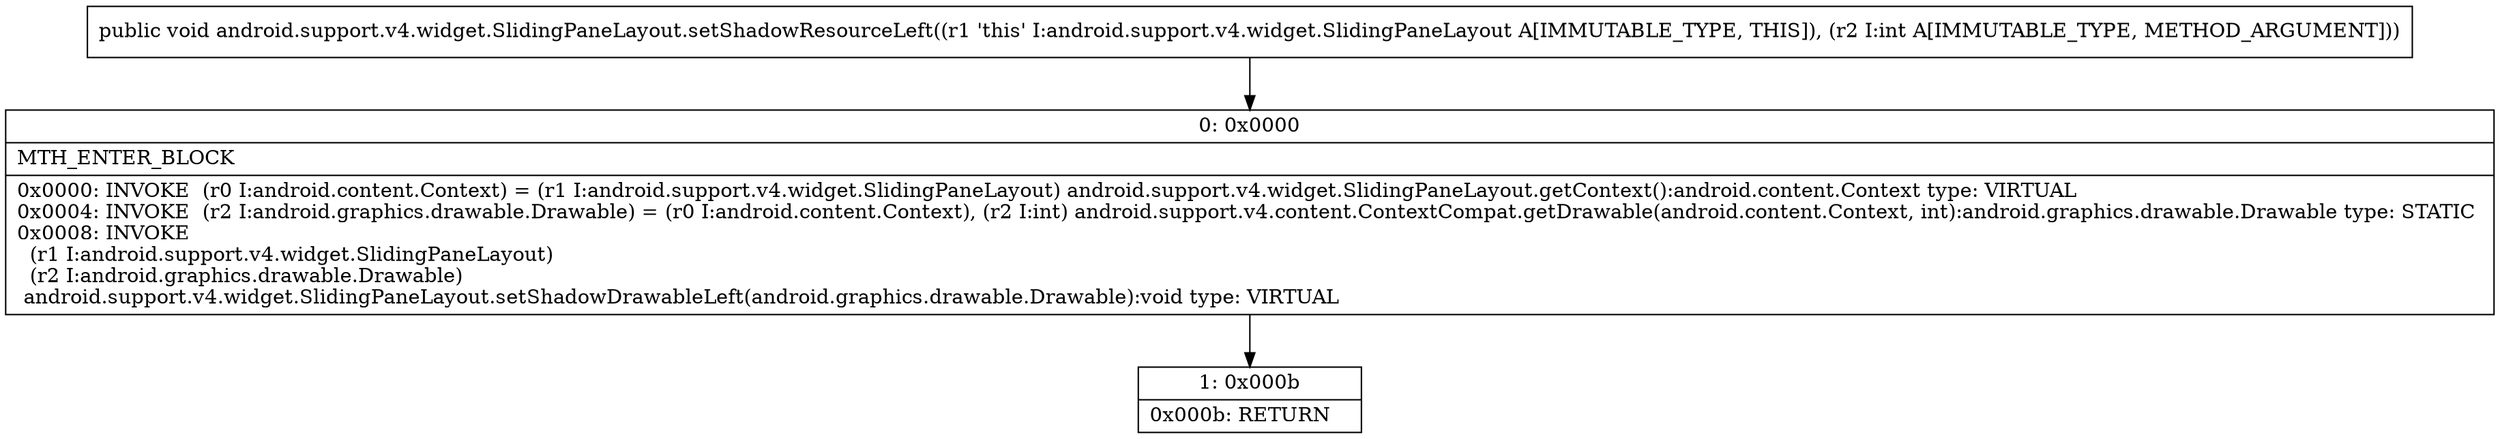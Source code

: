 digraph "CFG forandroid.support.v4.widget.SlidingPaneLayout.setShadowResourceLeft(I)V" {
Node_0 [shape=record,label="{0\:\ 0x0000|MTH_ENTER_BLOCK\l|0x0000: INVOKE  (r0 I:android.content.Context) = (r1 I:android.support.v4.widget.SlidingPaneLayout) android.support.v4.widget.SlidingPaneLayout.getContext():android.content.Context type: VIRTUAL \l0x0004: INVOKE  (r2 I:android.graphics.drawable.Drawable) = (r0 I:android.content.Context), (r2 I:int) android.support.v4.content.ContextCompat.getDrawable(android.content.Context, int):android.graphics.drawable.Drawable type: STATIC \l0x0008: INVOKE  \l  (r1 I:android.support.v4.widget.SlidingPaneLayout)\l  (r2 I:android.graphics.drawable.Drawable)\l android.support.v4.widget.SlidingPaneLayout.setShadowDrawableLeft(android.graphics.drawable.Drawable):void type: VIRTUAL \l}"];
Node_1 [shape=record,label="{1\:\ 0x000b|0x000b: RETURN   \l}"];
MethodNode[shape=record,label="{public void android.support.v4.widget.SlidingPaneLayout.setShadowResourceLeft((r1 'this' I:android.support.v4.widget.SlidingPaneLayout A[IMMUTABLE_TYPE, THIS]), (r2 I:int A[IMMUTABLE_TYPE, METHOD_ARGUMENT])) }"];
MethodNode -> Node_0;
Node_0 -> Node_1;
}

